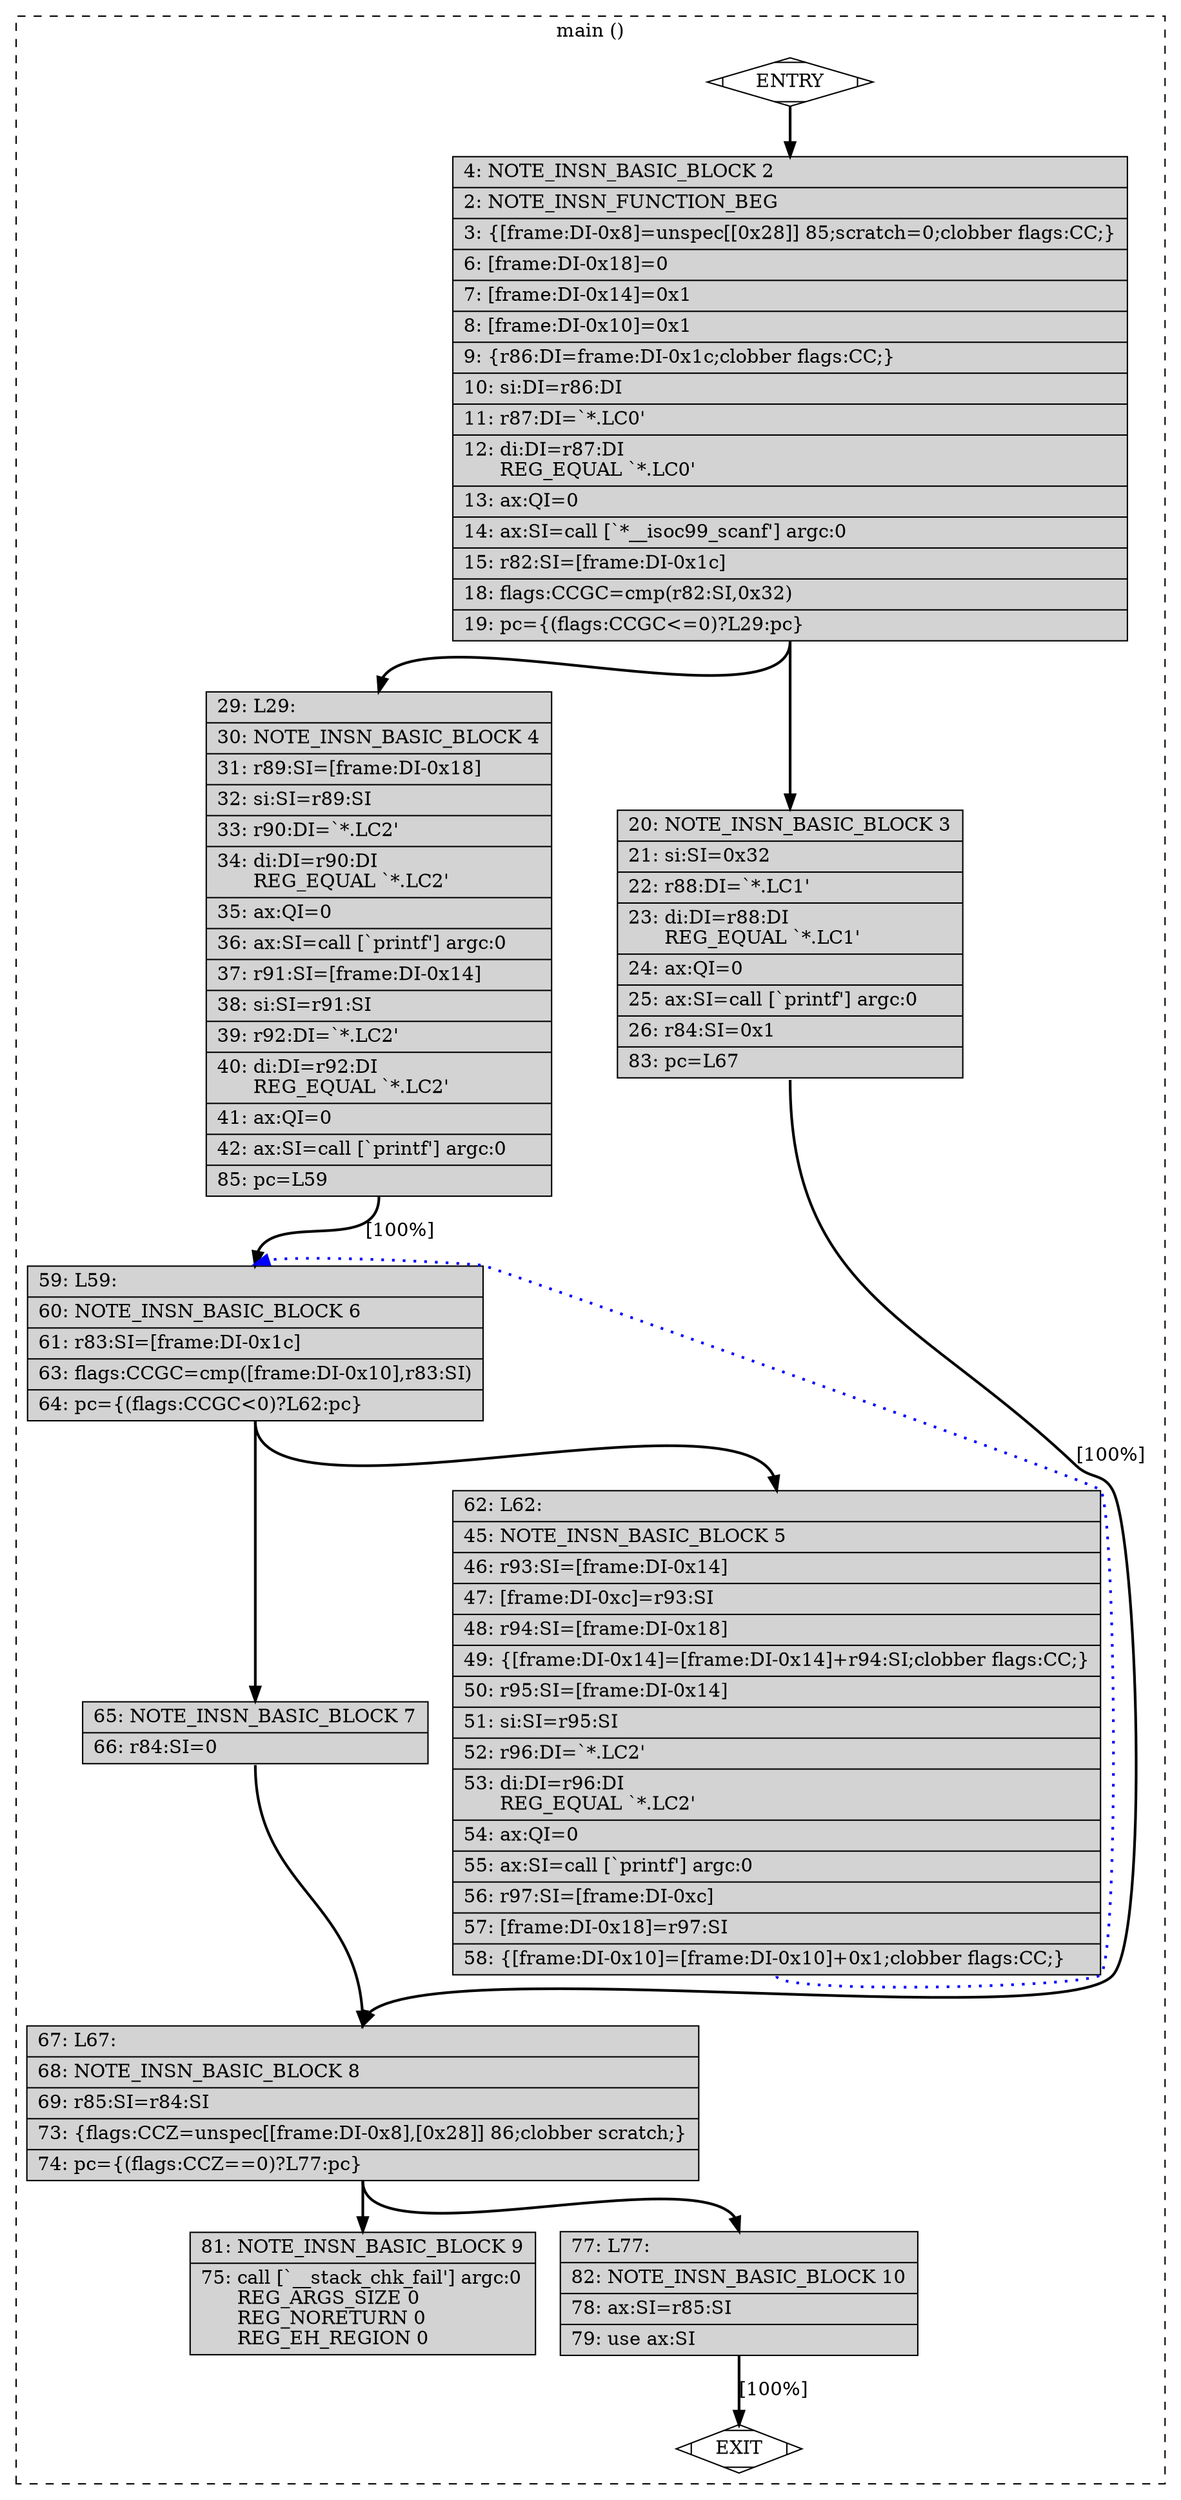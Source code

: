 digraph "main.c.294r.split1" {
overlap=false;
subgraph "cluster_main" {
	style="dashed";
	color="black";
	label="main ()";
	fn_0_basic_block_0 [shape=Mdiamond,style=filled,fillcolor=white,label="ENTRY"];

	fn_0_basic_block_2 [shape=record,style=filled,fillcolor=lightgrey,label="{\ \ \ \ 4:\ NOTE_INSN_BASIC_BLOCK\ 2\l\
|\ \ \ \ 2:\ NOTE_INSN_FUNCTION_BEG\l\
|\ \ \ \ 3:\ \{[frame:DI-0x8]=unspec[[0x28]]\ 85;scratch=0;clobber\ flags:CC;\}\l\
|\ \ \ \ 6:\ [frame:DI-0x18]=0\l\
|\ \ \ \ 7:\ [frame:DI-0x14]=0x1\l\
|\ \ \ \ 8:\ [frame:DI-0x10]=0x1\l\
|\ \ \ \ 9:\ \{r86:DI=frame:DI-0x1c;clobber\ flags:CC;\}\l\
|\ \ \ 10:\ si:DI=r86:DI\l\
|\ \ \ 11:\ r87:DI=`*.LC0'\l\
|\ \ \ 12:\ di:DI=r87:DI\l\
\ \ \ \ \ \ REG_EQUAL\ `*.LC0'\l\
|\ \ \ 13:\ ax:QI=0\l\
|\ \ \ 14:\ ax:SI=call\ [`*__isoc99_scanf']\ argc:0\l\
|\ \ \ 15:\ r82:SI=[frame:DI-0x1c]\l\
|\ \ \ 18:\ flags:CCGC=cmp(r82:SI,0x32)\l\
|\ \ \ 19:\ pc=\{(flags:CCGC\<=0)?L29:pc\}\l\
}"];

	fn_0_basic_block_4 [shape=record,style=filled,fillcolor=lightgrey,label="{\ \ \ 29:\ L29:\l\
|\ \ \ 30:\ NOTE_INSN_BASIC_BLOCK\ 4\l\
|\ \ \ 31:\ r89:SI=[frame:DI-0x18]\l\
|\ \ \ 32:\ si:SI=r89:SI\l\
|\ \ \ 33:\ r90:DI=`*.LC2'\l\
|\ \ \ 34:\ di:DI=r90:DI\l\
\ \ \ \ \ \ REG_EQUAL\ `*.LC2'\l\
|\ \ \ 35:\ ax:QI=0\l\
|\ \ \ 36:\ ax:SI=call\ [`printf']\ argc:0\l\
|\ \ \ 37:\ r91:SI=[frame:DI-0x14]\l\
|\ \ \ 38:\ si:SI=r91:SI\l\
|\ \ \ 39:\ r92:DI=`*.LC2'\l\
|\ \ \ 40:\ di:DI=r92:DI\l\
\ \ \ \ \ \ REG_EQUAL\ `*.LC2'\l\
|\ \ \ 41:\ ax:QI=0\l\
|\ \ \ 42:\ ax:SI=call\ [`printf']\ argc:0\l\
|\ \ \ 85:\ pc=L59\l\
}"];

	fn_0_basic_block_6 [shape=record,style=filled,fillcolor=lightgrey,label="{\ \ \ 59:\ L59:\l\
|\ \ \ 60:\ NOTE_INSN_BASIC_BLOCK\ 6\l\
|\ \ \ 61:\ r83:SI=[frame:DI-0x1c]\l\
|\ \ \ 63:\ flags:CCGC=cmp([frame:DI-0x10],r83:SI)\l\
|\ \ \ 64:\ pc=\{(flags:CCGC\<0)?L62:pc\}\l\
}"];

	fn_0_basic_block_7 [shape=record,style=filled,fillcolor=lightgrey,label="{\ \ \ 65:\ NOTE_INSN_BASIC_BLOCK\ 7\l\
|\ \ \ 66:\ r84:SI=0\l\
}"];

	fn_0_basic_block_5 [shape=record,style=filled,fillcolor=lightgrey,label="{\ \ \ 62:\ L62:\l\
|\ \ \ 45:\ NOTE_INSN_BASIC_BLOCK\ 5\l\
|\ \ \ 46:\ r93:SI=[frame:DI-0x14]\l\
|\ \ \ 47:\ [frame:DI-0xc]=r93:SI\l\
|\ \ \ 48:\ r94:SI=[frame:DI-0x18]\l\
|\ \ \ 49:\ \{[frame:DI-0x14]=[frame:DI-0x14]+r94:SI;clobber\ flags:CC;\}\l\
|\ \ \ 50:\ r95:SI=[frame:DI-0x14]\l\
|\ \ \ 51:\ si:SI=r95:SI\l\
|\ \ \ 52:\ r96:DI=`*.LC2'\l\
|\ \ \ 53:\ di:DI=r96:DI\l\
\ \ \ \ \ \ REG_EQUAL\ `*.LC2'\l\
|\ \ \ 54:\ ax:QI=0\l\
|\ \ \ 55:\ ax:SI=call\ [`printf']\ argc:0\l\
|\ \ \ 56:\ r97:SI=[frame:DI-0xc]\l\
|\ \ \ 57:\ [frame:DI-0x18]=r97:SI\l\
|\ \ \ 58:\ \{[frame:DI-0x10]=[frame:DI-0x10]+0x1;clobber\ flags:CC;\}\l\
}"];

	fn_0_basic_block_3 [shape=record,style=filled,fillcolor=lightgrey,label="{\ \ \ 20:\ NOTE_INSN_BASIC_BLOCK\ 3\l\
|\ \ \ 21:\ si:SI=0x32\l\
|\ \ \ 22:\ r88:DI=`*.LC1'\l\
|\ \ \ 23:\ di:DI=r88:DI\l\
\ \ \ \ \ \ REG_EQUAL\ `*.LC1'\l\
|\ \ \ 24:\ ax:QI=0\l\
|\ \ \ 25:\ ax:SI=call\ [`printf']\ argc:0\l\
|\ \ \ 26:\ r84:SI=0x1\l\
|\ \ \ 83:\ pc=L67\l\
}"];

	fn_0_basic_block_8 [shape=record,style=filled,fillcolor=lightgrey,label="{\ \ \ 67:\ L67:\l\
|\ \ \ 68:\ NOTE_INSN_BASIC_BLOCK\ 8\l\
|\ \ \ 69:\ r85:SI=r84:SI\l\
|\ \ \ 73:\ \{flags:CCZ=unspec[[frame:DI-0x8],[0x28]]\ 86;clobber\ scratch;\}\l\
|\ \ \ 74:\ pc=\{(flags:CCZ==0)?L77:pc\}\l\
}"];

	fn_0_basic_block_9 [shape=record,style=filled,fillcolor=lightgrey,label="{\ \ \ 81:\ NOTE_INSN_BASIC_BLOCK\ 9\l\
|\ \ \ 75:\ call\ [`__stack_chk_fail']\ argc:0\l\
\ \ \ \ \ \ REG_ARGS_SIZE\ 0\l\
\ \ \ \ \ \ REG_NORETURN\ 0\l\
\ \ \ \ \ \ REG_EH_REGION\ 0\l\
}"];

	fn_0_basic_block_10 [shape=record,style=filled,fillcolor=lightgrey,label="{\ \ \ 77:\ L77:\l\
|\ \ \ 82:\ NOTE_INSN_BASIC_BLOCK\ 10\l\
|\ \ \ 78:\ ax:SI=r85:SI\l\
|\ \ \ 79:\ use\ ax:SI\l\
}"];

	fn_0_basic_block_1 [shape=Mdiamond,style=filled,fillcolor=white,label="EXIT"];

	fn_0_basic_block_0:s -> fn_0_basic_block_2:n [style="solid,bold",color=black,weight=100,constraint=true];
	fn_0_basic_block_2:s -> fn_0_basic_block_3:n [style="solid,bold",color=black,weight=100,constraint=true];
	fn_0_basic_block_2:s -> fn_0_basic_block_4:n [style="solid,bold",color=black,weight=10,constraint=true];
	fn_0_basic_block_3:s -> fn_0_basic_block_8:n [style="solid,bold",color=black,weight=10,constraint=true,label="[100%]"];
	fn_0_basic_block_4:s -> fn_0_basic_block_6:n [style="solid,bold",color=black,weight=10,constraint=true,label="[100%]"];
	fn_0_basic_block_5:s -> fn_0_basic_block_6:n [style="dotted,bold",color=blue,weight=10,constraint=false];
	fn_0_basic_block_6:s -> fn_0_basic_block_5:n [style="solid,bold",color=black,weight=10,constraint=true];
	fn_0_basic_block_6:s -> fn_0_basic_block_7:n [style="solid,bold",color=black,weight=100,constraint=true];
	fn_0_basic_block_7:s -> fn_0_basic_block_8:n [style="solid,bold",color=black,weight=100,constraint=true];
	fn_0_basic_block_8:s -> fn_0_basic_block_10:n [style="solid,bold",color=black,weight=10,constraint=true];
	fn_0_basic_block_8:s -> fn_0_basic_block_9:n [style="solid,bold",color=black,weight=100,constraint=true];
	fn_0_basic_block_10:s -> fn_0_basic_block_1:n [style="solid,bold",color=black,weight=100,constraint=true,label="[100%]"];
	fn_0_basic_block_0:s -> fn_0_basic_block_1:n [style="invis",constraint=true];
}
}

